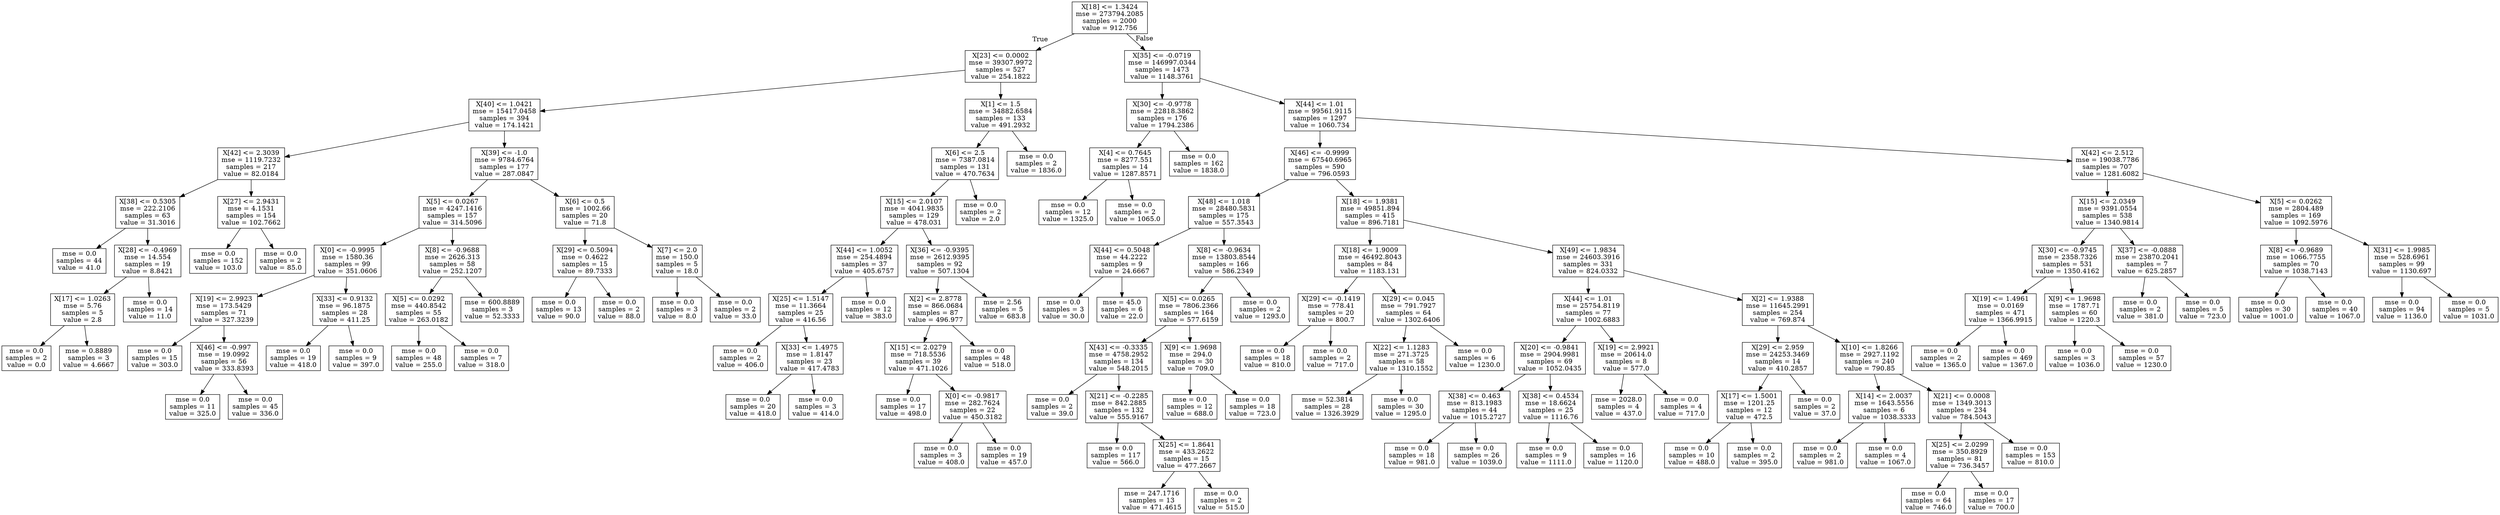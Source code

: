 digraph Tree {
node [shape=box] ;
0 [label="X[18] <= 1.3424\nmse = 273794.2085\nsamples = 2000\nvalue = 912.756"] ;
1 [label="X[23] <= 0.0002\nmse = 39307.9972\nsamples = 527\nvalue = 254.1822"] ;
0 -> 1 [labeldistance=2.5, labelangle=45, headlabel="True"] ;
2 [label="X[40] <= 1.0421\nmse = 15417.0458\nsamples = 394\nvalue = 174.1421"] ;
1 -> 2 ;
3 [label="X[42] <= 2.3039\nmse = 1119.7232\nsamples = 217\nvalue = 82.0184"] ;
2 -> 3 ;
4 [label="X[38] <= 0.5305\nmse = 222.2106\nsamples = 63\nvalue = 31.3016"] ;
3 -> 4 ;
5 [label="mse = 0.0\nsamples = 44\nvalue = 41.0"] ;
4 -> 5 ;
6 [label="X[28] <= -0.4969\nmse = 14.554\nsamples = 19\nvalue = 8.8421"] ;
4 -> 6 ;
7 [label="X[17] <= 1.0263\nmse = 5.76\nsamples = 5\nvalue = 2.8"] ;
6 -> 7 ;
8 [label="mse = 0.0\nsamples = 2\nvalue = 0.0"] ;
7 -> 8 ;
9 [label="mse = 0.8889\nsamples = 3\nvalue = 4.6667"] ;
7 -> 9 ;
10 [label="mse = 0.0\nsamples = 14\nvalue = 11.0"] ;
6 -> 10 ;
11 [label="X[27] <= 2.9431\nmse = 4.1531\nsamples = 154\nvalue = 102.7662"] ;
3 -> 11 ;
12 [label="mse = 0.0\nsamples = 152\nvalue = 103.0"] ;
11 -> 12 ;
13 [label="mse = 0.0\nsamples = 2\nvalue = 85.0"] ;
11 -> 13 ;
14 [label="X[39] <= -1.0\nmse = 9784.6764\nsamples = 177\nvalue = 287.0847"] ;
2 -> 14 ;
15 [label="X[5] <= 0.0267\nmse = 4247.1416\nsamples = 157\nvalue = 314.5096"] ;
14 -> 15 ;
16 [label="X[0] <= -0.9995\nmse = 1580.36\nsamples = 99\nvalue = 351.0606"] ;
15 -> 16 ;
17 [label="X[19] <= 2.9923\nmse = 173.5429\nsamples = 71\nvalue = 327.3239"] ;
16 -> 17 ;
18 [label="mse = 0.0\nsamples = 15\nvalue = 303.0"] ;
17 -> 18 ;
19 [label="X[46] <= -0.997\nmse = 19.0992\nsamples = 56\nvalue = 333.8393"] ;
17 -> 19 ;
20 [label="mse = 0.0\nsamples = 11\nvalue = 325.0"] ;
19 -> 20 ;
21 [label="mse = 0.0\nsamples = 45\nvalue = 336.0"] ;
19 -> 21 ;
22 [label="X[33] <= 0.9132\nmse = 96.1875\nsamples = 28\nvalue = 411.25"] ;
16 -> 22 ;
23 [label="mse = 0.0\nsamples = 19\nvalue = 418.0"] ;
22 -> 23 ;
24 [label="mse = 0.0\nsamples = 9\nvalue = 397.0"] ;
22 -> 24 ;
25 [label="X[8] <= -0.9688\nmse = 2626.313\nsamples = 58\nvalue = 252.1207"] ;
15 -> 25 ;
26 [label="X[5] <= 0.0292\nmse = 440.8542\nsamples = 55\nvalue = 263.0182"] ;
25 -> 26 ;
27 [label="mse = 0.0\nsamples = 48\nvalue = 255.0"] ;
26 -> 27 ;
28 [label="mse = 0.0\nsamples = 7\nvalue = 318.0"] ;
26 -> 28 ;
29 [label="mse = 600.8889\nsamples = 3\nvalue = 52.3333"] ;
25 -> 29 ;
30 [label="X[6] <= 0.5\nmse = 1002.66\nsamples = 20\nvalue = 71.8"] ;
14 -> 30 ;
31 [label="X[29] <= 0.5094\nmse = 0.4622\nsamples = 15\nvalue = 89.7333"] ;
30 -> 31 ;
32 [label="mse = 0.0\nsamples = 13\nvalue = 90.0"] ;
31 -> 32 ;
33 [label="mse = 0.0\nsamples = 2\nvalue = 88.0"] ;
31 -> 33 ;
34 [label="X[7] <= 2.0\nmse = 150.0\nsamples = 5\nvalue = 18.0"] ;
30 -> 34 ;
35 [label="mse = 0.0\nsamples = 3\nvalue = 8.0"] ;
34 -> 35 ;
36 [label="mse = 0.0\nsamples = 2\nvalue = 33.0"] ;
34 -> 36 ;
37 [label="X[1] <= 1.5\nmse = 34882.6584\nsamples = 133\nvalue = 491.2932"] ;
1 -> 37 ;
38 [label="X[6] <= 2.5\nmse = 7387.0814\nsamples = 131\nvalue = 470.7634"] ;
37 -> 38 ;
39 [label="X[15] <= 2.0107\nmse = 4041.9835\nsamples = 129\nvalue = 478.031"] ;
38 -> 39 ;
40 [label="X[44] <= 1.0052\nmse = 254.4894\nsamples = 37\nvalue = 405.6757"] ;
39 -> 40 ;
41 [label="X[25] <= 1.5147\nmse = 11.3664\nsamples = 25\nvalue = 416.56"] ;
40 -> 41 ;
42 [label="mse = 0.0\nsamples = 2\nvalue = 406.0"] ;
41 -> 42 ;
43 [label="X[33] <= 1.4975\nmse = 1.8147\nsamples = 23\nvalue = 417.4783"] ;
41 -> 43 ;
44 [label="mse = 0.0\nsamples = 20\nvalue = 418.0"] ;
43 -> 44 ;
45 [label="mse = 0.0\nsamples = 3\nvalue = 414.0"] ;
43 -> 45 ;
46 [label="mse = 0.0\nsamples = 12\nvalue = 383.0"] ;
40 -> 46 ;
47 [label="X[36] <= -0.9395\nmse = 2612.9395\nsamples = 92\nvalue = 507.1304"] ;
39 -> 47 ;
48 [label="X[2] <= 2.8778\nmse = 866.0684\nsamples = 87\nvalue = 496.977"] ;
47 -> 48 ;
49 [label="X[15] <= 2.0279\nmse = 718.5536\nsamples = 39\nvalue = 471.1026"] ;
48 -> 49 ;
50 [label="mse = 0.0\nsamples = 17\nvalue = 498.0"] ;
49 -> 50 ;
51 [label="X[0] <= -0.9817\nmse = 282.7624\nsamples = 22\nvalue = 450.3182"] ;
49 -> 51 ;
52 [label="mse = 0.0\nsamples = 3\nvalue = 408.0"] ;
51 -> 52 ;
53 [label="mse = 0.0\nsamples = 19\nvalue = 457.0"] ;
51 -> 53 ;
54 [label="mse = 0.0\nsamples = 48\nvalue = 518.0"] ;
48 -> 54 ;
55 [label="mse = 2.56\nsamples = 5\nvalue = 683.8"] ;
47 -> 55 ;
56 [label="mse = 0.0\nsamples = 2\nvalue = 2.0"] ;
38 -> 56 ;
57 [label="mse = 0.0\nsamples = 2\nvalue = 1836.0"] ;
37 -> 57 ;
58 [label="X[35] <= -0.0719\nmse = 146997.0344\nsamples = 1473\nvalue = 1148.3761"] ;
0 -> 58 [labeldistance=2.5, labelangle=-45, headlabel="False"] ;
59 [label="X[30] <= -0.9778\nmse = 22818.3862\nsamples = 176\nvalue = 1794.2386"] ;
58 -> 59 ;
60 [label="X[4] <= 0.7645\nmse = 8277.551\nsamples = 14\nvalue = 1287.8571"] ;
59 -> 60 ;
61 [label="mse = 0.0\nsamples = 12\nvalue = 1325.0"] ;
60 -> 61 ;
62 [label="mse = 0.0\nsamples = 2\nvalue = 1065.0"] ;
60 -> 62 ;
63 [label="mse = 0.0\nsamples = 162\nvalue = 1838.0"] ;
59 -> 63 ;
64 [label="X[44] <= 1.01\nmse = 99561.9115\nsamples = 1297\nvalue = 1060.734"] ;
58 -> 64 ;
65 [label="X[46] <= -0.9999\nmse = 67540.6965\nsamples = 590\nvalue = 796.0593"] ;
64 -> 65 ;
66 [label="X[48] <= 1.018\nmse = 28480.5831\nsamples = 175\nvalue = 557.3543"] ;
65 -> 66 ;
67 [label="X[44] <= 0.5048\nmse = 44.2222\nsamples = 9\nvalue = 24.6667"] ;
66 -> 67 ;
68 [label="mse = 0.0\nsamples = 3\nvalue = 30.0"] ;
67 -> 68 ;
69 [label="mse = 45.0\nsamples = 6\nvalue = 22.0"] ;
67 -> 69 ;
70 [label="X[8] <= -0.9634\nmse = 13803.8544\nsamples = 166\nvalue = 586.2349"] ;
66 -> 70 ;
71 [label="X[5] <= 0.0265\nmse = 7806.2366\nsamples = 164\nvalue = 577.6159"] ;
70 -> 71 ;
72 [label="X[43] <= -0.3335\nmse = 4758.2952\nsamples = 134\nvalue = 548.2015"] ;
71 -> 72 ;
73 [label="mse = 0.0\nsamples = 2\nvalue = 39.0"] ;
72 -> 73 ;
74 [label="X[21] <= -0.2285\nmse = 842.2885\nsamples = 132\nvalue = 555.9167"] ;
72 -> 74 ;
75 [label="mse = 0.0\nsamples = 117\nvalue = 566.0"] ;
74 -> 75 ;
76 [label="X[25] <= 1.8641\nmse = 433.2622\nsamples = 15\nvalue = 477.2667"] ;
74 -> 76 ;
77 [label="mse = 247.1716\nsamples = 13\nvalue = 471.4615"] ;
76 -> 77 ;
78 [label="mse = 0.0\nsamples = 2\nvalue = 515.0"] ;
76 -> 78 ;
79 [label="X[9] <= 1.9698\nmse = 294.0\nsamples = 30\nvalue = 709.0"] ;
71 -> 79 ;
80 [label="mse = 0.0\nsamples = 12\nvalue = 688.0"] ;
79 -> 80 ;
81 [label="mse = 0.0\nsamples = 18\nvalue = 723.0"] ;
79 -> 81 ;
82 [label="mse = 0.0\nsamples = 2\nvalue = 1293.0"] ;
70 -> 82 ;
83 [label="X[18] <= 1.9381\nmse = 49851.894\nsamples = 415\nvalue = 896.7181"] ;
65 -> 83 ;
84 [label="X[18] <= 1.9009\nmse = 46492.8043\nsamples = 84\nvalue = 1183.131"] ;
83 -> 84 ;
85 [label="X[29] <= -0.1419\nmse = 778.41\nsamples = 20\nvalue = 800.7"] ;
84 -> 85 ;
86 [label="mse = 0.0\nsamples = 18\nvalue = 810.0"] ;
85 -> 86 ;
87 [label="mse = 0.0\nsamples = 2\nvalue = 717.0"] ;
85 -> 87 ;
88 [label="X[29] <= 0.045\nmse = 791.7927\nsamples = 64\nvalue = 1302.6406"] ;
84 -> 88 ;
89 [label="X[22] <= 1.1283\nmse = 271.3725\nsamples = 58\nvalue = 1310.1552"] ;
88 -> 89 ;
90 [label="mse = 52.3814\nsamples = 28\nvalue = 1326.3929"] ;
89 -> 90 ;
91 [label="mse = 0.0\nsamples = 30\nvalue = 1295.0"] ;
89 -> 91 ;
92 [label="mse = 0.0\nsamples = 6\nvalue = 1230.0"] ;
88 -> 92 ;
93 [label="X[49] <= 1.9834\nmse = 24603.3916\nsamples = 331\nvalue = 824.0332"] ;
83 -> 93 ;
94 [label="X[44] <= 1.01\nmse = 25754.8119\nsamples = 77\nvalue = 1002.6883"] ;
93 -> 94 ;
95 [label="X[20] <= -0.9841\nmse = 2904.9981\nsamples = 69\nvalue = 1052.0435"] ;
94 -> 95 ;
96 [label="X[38] <= 0.463\nmse = 813.1983\nsamples = 44\nvalue = 1015.2727"] ;
95 -> 96 ;
97 [label="mse = 0.0\nsamples = 18\nvalue = 981.0"] ;
96 -> 97 ;
98 [label="mse = 0.0\nsamples = 26\nvalue = 1039.0"] ;
96 -> 98 ;
99 [label="X[38] <= 0.4534\nmse = 18.6624\nsamples = 25\nvalue = 1116.76"] ;
95 -> 99 ;
100 [label="mse = 0.0\nsamples = 9\nvalue = 1111.0"] ;
99 -> 100 ;
101 [label="mse = 0.0\nsamples = 16\nvalue = 1120.0"] ;
99 -> 101 ;
102 [label="X[19] <= 2.9921\nmse = 20614.0\nsamples = 8\nvalue = 577.0"] ;
94 -> 102 ;
103 [label="mse = 2028.0\nsamples = 4\nvalue = 437.0"] ;
102 -> 103 ;
104 [label="mse = 0.0\nsamples = 4\nvalue = 717.0"] ;
102 -> 104 ;
105 [label="X[2] <= 1.9388\nmse = 11645.2991\nsamples = 254\nvalue = 769.874"] ;
93 -> 105 ;
106 [label="X[29] <= 2.959\nmse = 24253.3469\nsamples = 14\nvalue = 410.2857"] ;
105 -> 106 ;
107 [label="X[17] <= 1.5001\nmse = 1201.25\nsamples = 12\nvalue = 472.5"] ;
106 -> 107 ;
108 [label="mse = 0.0\nsamples = 10\nvalue = 488.0"] ;
107 -> 108 ;
109 [label="mse = 0.0\nsamples = 2\nvalue = 395.0"] ;
107 -> 109 ;
110 [label="mse = 0.0\nsamples = 2\nvalue = 37.0"] ;
106 -> 110 ;
111 [label="X[10] <= 1.8266\nmse = 2927.1192\nsamples = 240\nvalue = 790.85"] ;
105 -> 111 ;
112 [label="X[14] <= 2.0037\nmse = 1643.5556\nsamples = 6\nvalue = 1038.3333"] ;
111 -> 112 ;
113 [label="mse = 0.0\nsamples = 2\nvalue = 981.0"] ;
112 -> 113 ;
114 [label="mse = 0.0\nsamples = 4\nvalue = 1067.0"] ;
112 -> 114 ;
115 [label="X[21] <= 0.0008\nmse = 1349.3013\nsamples = 234\nvalue = 784.5043"] ;
111 -> 115 ;
116 [label="X[25] <= 2.0299\nmse = 350.8929\nsamples = 81\nvalue = 736.3457"] ;
115 -> 116 ;
117 [label="mse = 0.0\nsamples = 64\nvalue = 746.0"] ;
116 -> 117 ;
118 [label="mse = 0.0\nsamples = 17\nvalue = 700.0"] ;
116 -> 118 ;
119 [label="mse = 0.0\nsamples = 153\nvalue = 810.0"] ;
115 -> 119 ;
120 [label="X[42] <= 2.512\nmse = 19038.7786\nsamples = 707\nvalue = 1281.6082"] ;
64 -> 120 ;
121 [label="X[15] <= 2.0349\nmse = 9391.0554\nsamples = 538\nvalue = 1340.9814"] ;
120 -> 121 ;
122 [label="X[30] <= -0.9745\nmse = 2358.7326\nsamples = 531\nvalue = 1350.4162"] ;
121 -> 122 ;
123 [label="X[19] <= 1.4961\nmse = 0.0169\nsamples = 471\nvalue = 1366.9915"] ;
122 -> 123 ;
124 [label="mse = 0.0\nsamples = 2\nvalue = 1365.0"] ;
123 -> 124 ;
125 [label="mse = 0.0\nsamples = 469\nvalue = 1367.0"] ;
123 -> 125 ;
126 [label="X[9] <= 1.9698\nmse = 1787.71\nsamples = 60\nvalue = 1220.3"] ;
122 -> 126 ;
127 [label="mse = 0.0\nsamples = 3\nvalue = 1036.0"] ;
126 -> 127 ;
128 [label="mse = 0.0\nsamples = 57\nvalue = 1230.0"] ;
126 -> 128 ;
129 [label="X[37] <= -0.0888\nmse = 23870.2041\nsamples = 7\nvalue = 625.2857"] ;
121 -> 129 ;
130 [label="mse = 0.0\nsamples = 2\nvalue = 381.0"] ;
129 -> 130 ;
131 [label="mse = 0.0\nsamples = 5\nvalue = 723.0"] ;
129 -> 131 ;
132 [label="X[5] <= 0.0262\nmse = 2804.489\nsamples = 169\nvalue = 1092.5976"] ;
120 -> 132 ;
133 [label="X[8] <= -0.9689\nmse = 1066.7755\nsamples = 70\nvalue = 1038.7143"] ;
132 -> 133 ;
134 [label="mse = 0.0\nsamples = 30\nvalue = 1001.0"] ;
133 -> 134 ;
135 [label="mse = 0.0\nsamples = 40\nvalue = 1067.0"] ;
133 -> 135 ;
136 [label="X[31] <= 1.9985\nmse = 528.6961\nsamples = 99\nvalue = 1130.697"] ;
132 -> 136 ;
137 [label="mse = 0.0\nsamples = 94\nvalue = 1136.0"] ;
136 -> 137 ;
138 [label="mse = 0.0\nsamples = 5\nvalue = 1031.0"] ;
136 -> 138 ;
}
